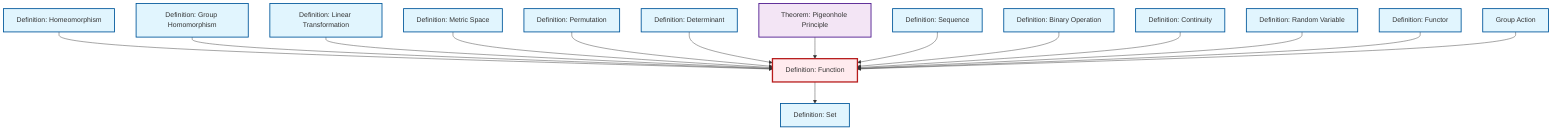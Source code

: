 graph TD
    classDef definition fill:#e1f5fe,stroke:#01579b,stroke-width:2px
    classDef theorem fill:#f3e5f5,stroke:#4a148c,stroke-width:2px
    classDef axiom fill:#fff3e0,stroke:#e65100,stroke-width:2px
    classDef example fill:#e8f5e9,stroke:#1b5e20,stroke-width:2px
    classDef current fill:#ffebee,stroke:#b71c1c,stroke-width:3px
    def-sequence["Definition: Sequence"]:::definition
    def-homeomorphism["Definition: Homeomorphism"]:::definition
    def-binary-operation["Definition: Binary Operation"]:::definition
    def-permutation["Definition: Permutation"]:::definition
    def-set["Definition: Set"]:::definition
    def-group-action["Group Action"]:::definition
    def-function["Definition: Function"]:::definition
    def-random-variable["Definition: Random Variable"]:::definition
    def-linear-transformation["Definition: Linear Transformation"]:::definition
    def-functor["Definition: Functor"]:::definition
    def-determinant["Definition: Determinant"]:::definition
    def-metric-space["Definition: Metric Space"]:::definition
    def-continuity["Definition: Continuity"]:::definition
    def-homomorphism["Definition: Group Homomorphism"]:::definition
    thm-pigeonhole-principle["Theorem: Pigeonhole Principle"]:::theorem
    def-homeomorphism --> def-function
    def-homomorphism --> def-function
    def-linear-transformation --> def-function
    def-metric-space --> def-function
    def-permutation --> def-function
    def-determinant --> def-function
    thm-pigeonhole-principle --> def-function
    def-sequence --> def-function
    def-function --> def-set
    def-binary-operation --> def-function
    def-continuity --> def-function
    def-random-variable --> def-function
    def-functor --> def-function
    def-group-action --> def-function
    class def-function current